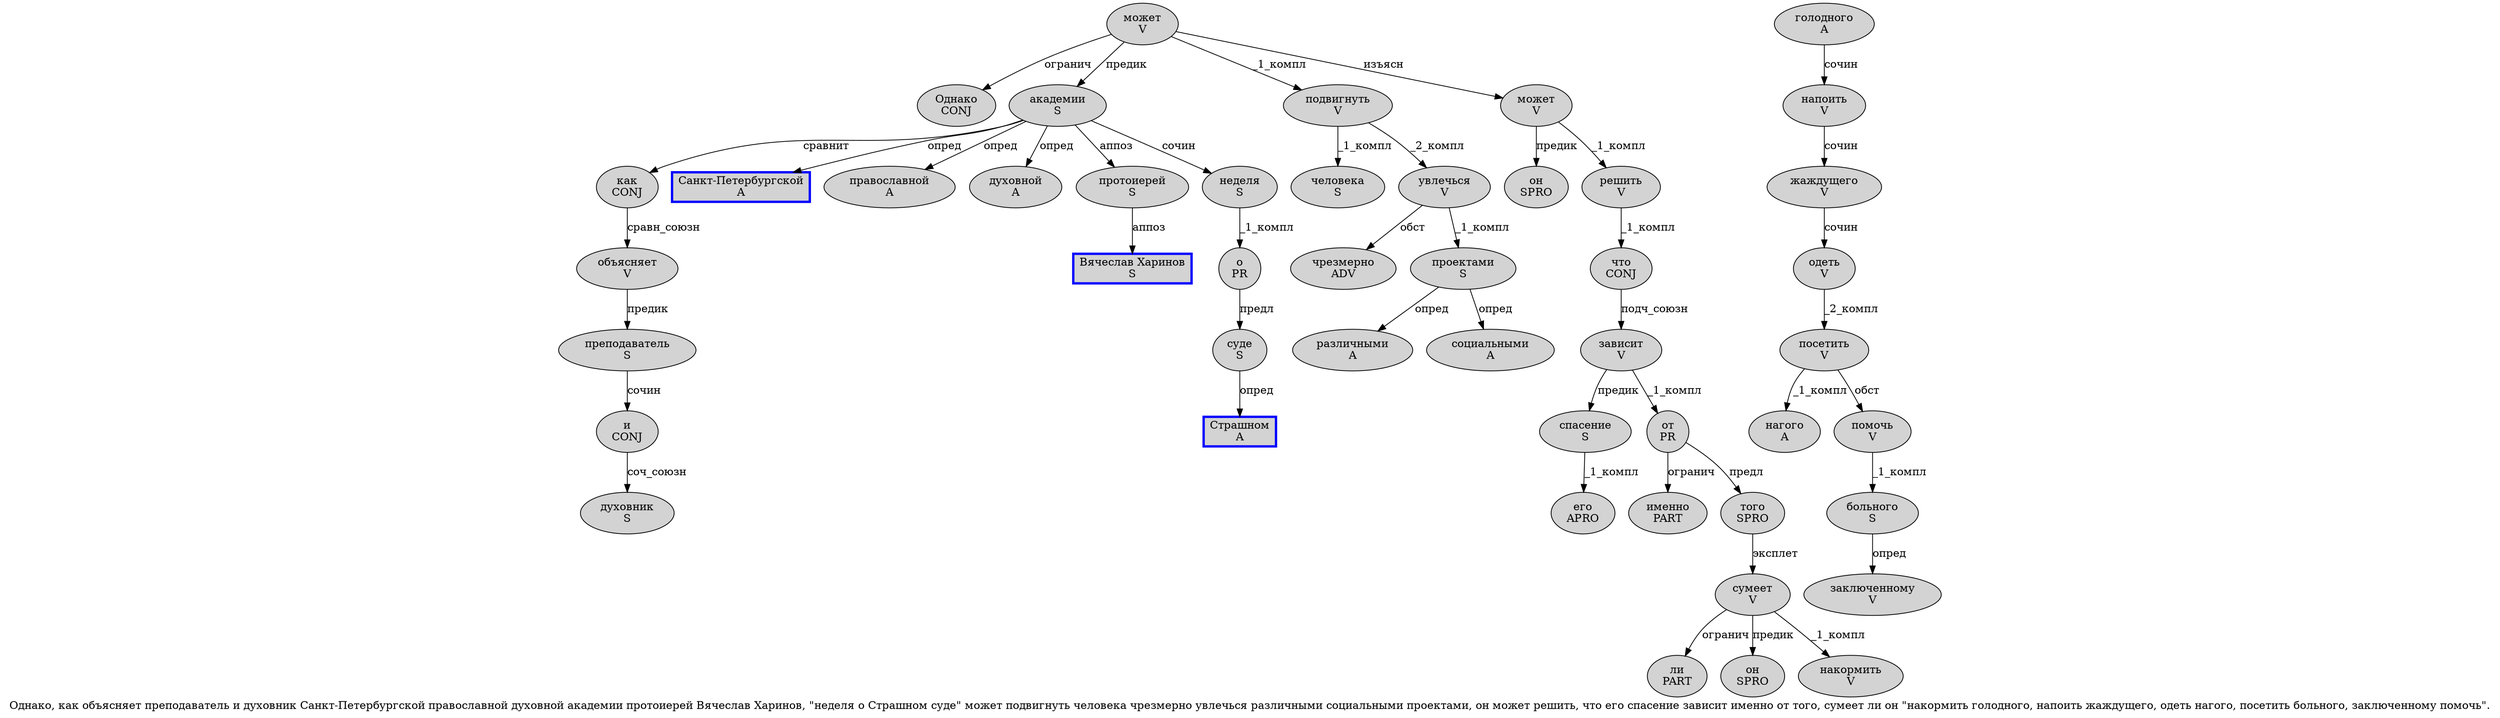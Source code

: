 digraph SENTENCE_1098 {
	graph [label="Однако, как объясняет преподаватель и духовник Санкт-Петербургской православной духовной академии протоиерей Вячеслав Харинов, \"неделя о Страшном суде\" может подвигнуть человека чрезмерно увлечься различными социальными проектами, он может решить, что его спасение зависит именно от того, сумеет ли он \"накормить голодного, напоить жаждущего, одеть нагого, посетить больного, заключенному помочь\"."]
	node [style=filled]
		0 [label="Однако
CONJ" color="" fillcolor=lightgray penwidth=1 shape=ellipse]
		2 [label="как
CONJ" color="" fillcolor=lightgray penwidth=1 shape=ellipse]
		3 [label="объясняет
V" color="" fillcolor=lightgray penwidth=1 shape=ellipse]
		4 [label="преподаватель
S" color="" fillcolor=lightgray penwidth=1 shape=ellipse]
		5 [label="и
CONJ" color="" fillcolor=lightgray penwidth=1 shape=ellipse]
		6 [label="духовник
S" color="" fillcolor=lightgray penwidth=1 shape=ellipse]
		7 [label="Санкт-Петербургской
A" color=blue fillcolor=lightgray penwidth=3 shape=box]
		8 [label="православной
A" color="" fillcolor=lightgray penwidth=1 shape=ellipse]
		9 [label="духовной
A" color="" fillcolor=lightgray penwidth=1 shape=ellipse]
		10 [label="академии
S" color="" fillcolor=lightgray penwidth=1 shape=ellipse]
		11 [label="протоиерей
S" color="" fillcolor=lightgray penwidth=1 shape=ellipse]
		12 [label="Вячеслав Харинов
S" color=blue fillcolor=lightgray penwidth=3 shape=box]
		15 [label="неделя
S" color="" fillcolor=lightgray penwidth=1 shape=ellipse]
		16 [label="о
PR" color="" fillcolor=lightgray penwidth=1 shape=ellipse]
		17 [label="Страшном
A" color=blue fillcolor=lightgray penwidth=3 shape=box]
		18 [label="суде
S" color="" fillcolor=lightgray penwidth=1 shape=ellipse]
		20 [label="может
V" color="" fillcolor=lightgray penwidth=1 shape=ellipse]
		21 [label="подвигнуть
V" color="" fillcolor=lightgray penwidth=1 shape=ellipse]
		22 [label="человека
S" color="" fillcolor=lightgray penwidth=1 shape=ellipse]
		23 [label="чрезмерно
ADV" color="" fillcolor=lightgray penwidth=1 shape=ellipse]
		24 [label="увлечься
V" color="" fillcolor=lightgray penwidth=1 shape=ellipse]
		25 [label="различными
A" color="" fillcolor=lightgray penwidth=1 shape=ellipse]
		26 [label="социальными
A" color="" fillcolor=lightgray penwidth=1 shape=ellipse]
		27 [label="проектами
S" color="" fillcolor=lightgray penwidth=1 shape=ellipse]
		29 [label="он
SPRO" color="" fillcolor=lightgray penwidth=1 shape=ellipse]
		30 [label="может
V" color="" fillcolor=lightgray penwidth=1 shape=ellipse]
		31 [label="решить
V" color="" fillcolor=lightgray penwidth=1 shape=ellipse]
		33 [label="что
CONJ" color="" fillcolor=lightgray penwidth=1 shape=ellipse]
		34 [label="его
APRO" color="" fillcolor=lightgray penwidth=1 shape=ellipse]
		35 [label="спасение
S" color="" fillcolor=lightgray penwidth=1 shape=ellipse]
		36 [label="зависит
V" color="" fillcolor=lightgray penwidth=1 shape=ellipse]
		37 [label="именно
PART" color="" fillcolor=lightgray penwidth=1 shape=ellipse]
		38 [label="от
PR" color="" fillcolor=lightgray penwidth=1 shape=ellipse]
		39 [label="того
SPRO" color="" fillcolor=lightgray penwidth=1 shape=ellipse]
		41 [label="сумеет
V" color="" fillcolor=lightgray penwidth=1 shape=ellipse]
		42 [label="ли
PART" color="" fillcolor=lightgray penwidth=1 shape=ellipse]
		43 [label="он
SPRO" color="" fillcolor=lightgray penwidth=1 shape=ellipse]
		45 [label="накормить
V" color="" fillcolor=lightgray penwidth=1 shape=ellipse]
		46 [label="голодного
A" color="" fillcolor=lightgray penwidth=1 shape=ellipse]
		48 [label="напоить
V" color="" fillcolor=lightgray penwidth=1 shape=ellipse]
		49 [label="жаждущего
V" color="" fillcolor=lightgray penwidth=1 shape=ellipse]
		51 [label="одеть
V" color="" fillcolor=lightgray penwidth=1 shape=ellipse]
		52 [label="нагого
A" color="" fillcolor=lightgray penwidth=1 shape=ellipse]
		54 [label="посетить
V" color="" fillcolor=lightgray penwidth=1 shape=ellipse]
		55 [label="больного
S" color="" fillcolor=lightgray penwidth=1 shape=ellipse]
		57 [label="заключенному
V" color="" fillcolor=lightgray penwidth=1 shape=ellipse]
		58 [label="помочь
V" color="" fillcolor=lightgray penwidth=1 shape=ellipse]
			31 -> 33 [label="_1_компл"]
			38 -> 37 [label="огранич"]
			38 -> 39 [label="предл"]
			30 -> 29 [label="предик"]
			30 -> 31 [label="_1_компл"]
			27 -> 25 [label="опред"]
			27 -> 26 [label="опред"]
			3 -> 4 [label="предик"]
			33 -> 36 [label="подч_союзн"]
			11 -> 12 [label="аппоз"]
			2 -> 3 [label="сравн_союзн"]
			4 -> 5 [label="сочин"]
			10 -> 2 [label="сравнит"]
			10 -> 7 [label="опред"]
			10 -> 8 [label="опред"]
			10 -> 9 [label="опред"]
			10 -> 11 [label="аппоз"]
			10 -> 15 [label="сочин"]
			15 -> 16 [label="_1_компл"]
			21 -> 22 [label="_1_компл"]
			21 -> 24 [label="_2_компл"]
			55 -> 57 [label="опред"]
			49 -> 51 [label="сочин"]
			24 -> 23 [label="обст"]
			24 -> 27 [label="_1_компл"]
			36 -> 35 [label="предик"]
			36 -> 38 [label="_1_компл"]
			58 -> 55 [label="_1_компл"]
			51 -> 54 [label="_2_компл"]
			5 -> 6 [label="соч_союзн"]
			46 -> 48 [label="сочин"]
			41 -> 42 [label="огранич"]
			41 -> 43 [label="предик"]
			41 -> 45 [label="_1_компл"]
			20 -> 0 [label="огранич"]
			20 -> 10 [label="предик"]
			20 -> 21 [label="_1_компл"]
			20 -> 30 [label="изъясн"]
			16 -> 18 [label="предл"]
			35 -> 34 [label="_1_компл"]
			48 -> 49 [label="сочин"]
			54 -> 52 [label="_1_компл"]
			54 -> 58 [label="обст"]
			39 -> 41 [label="эксплет"]
			18 -> 17 [label="опред"]
}